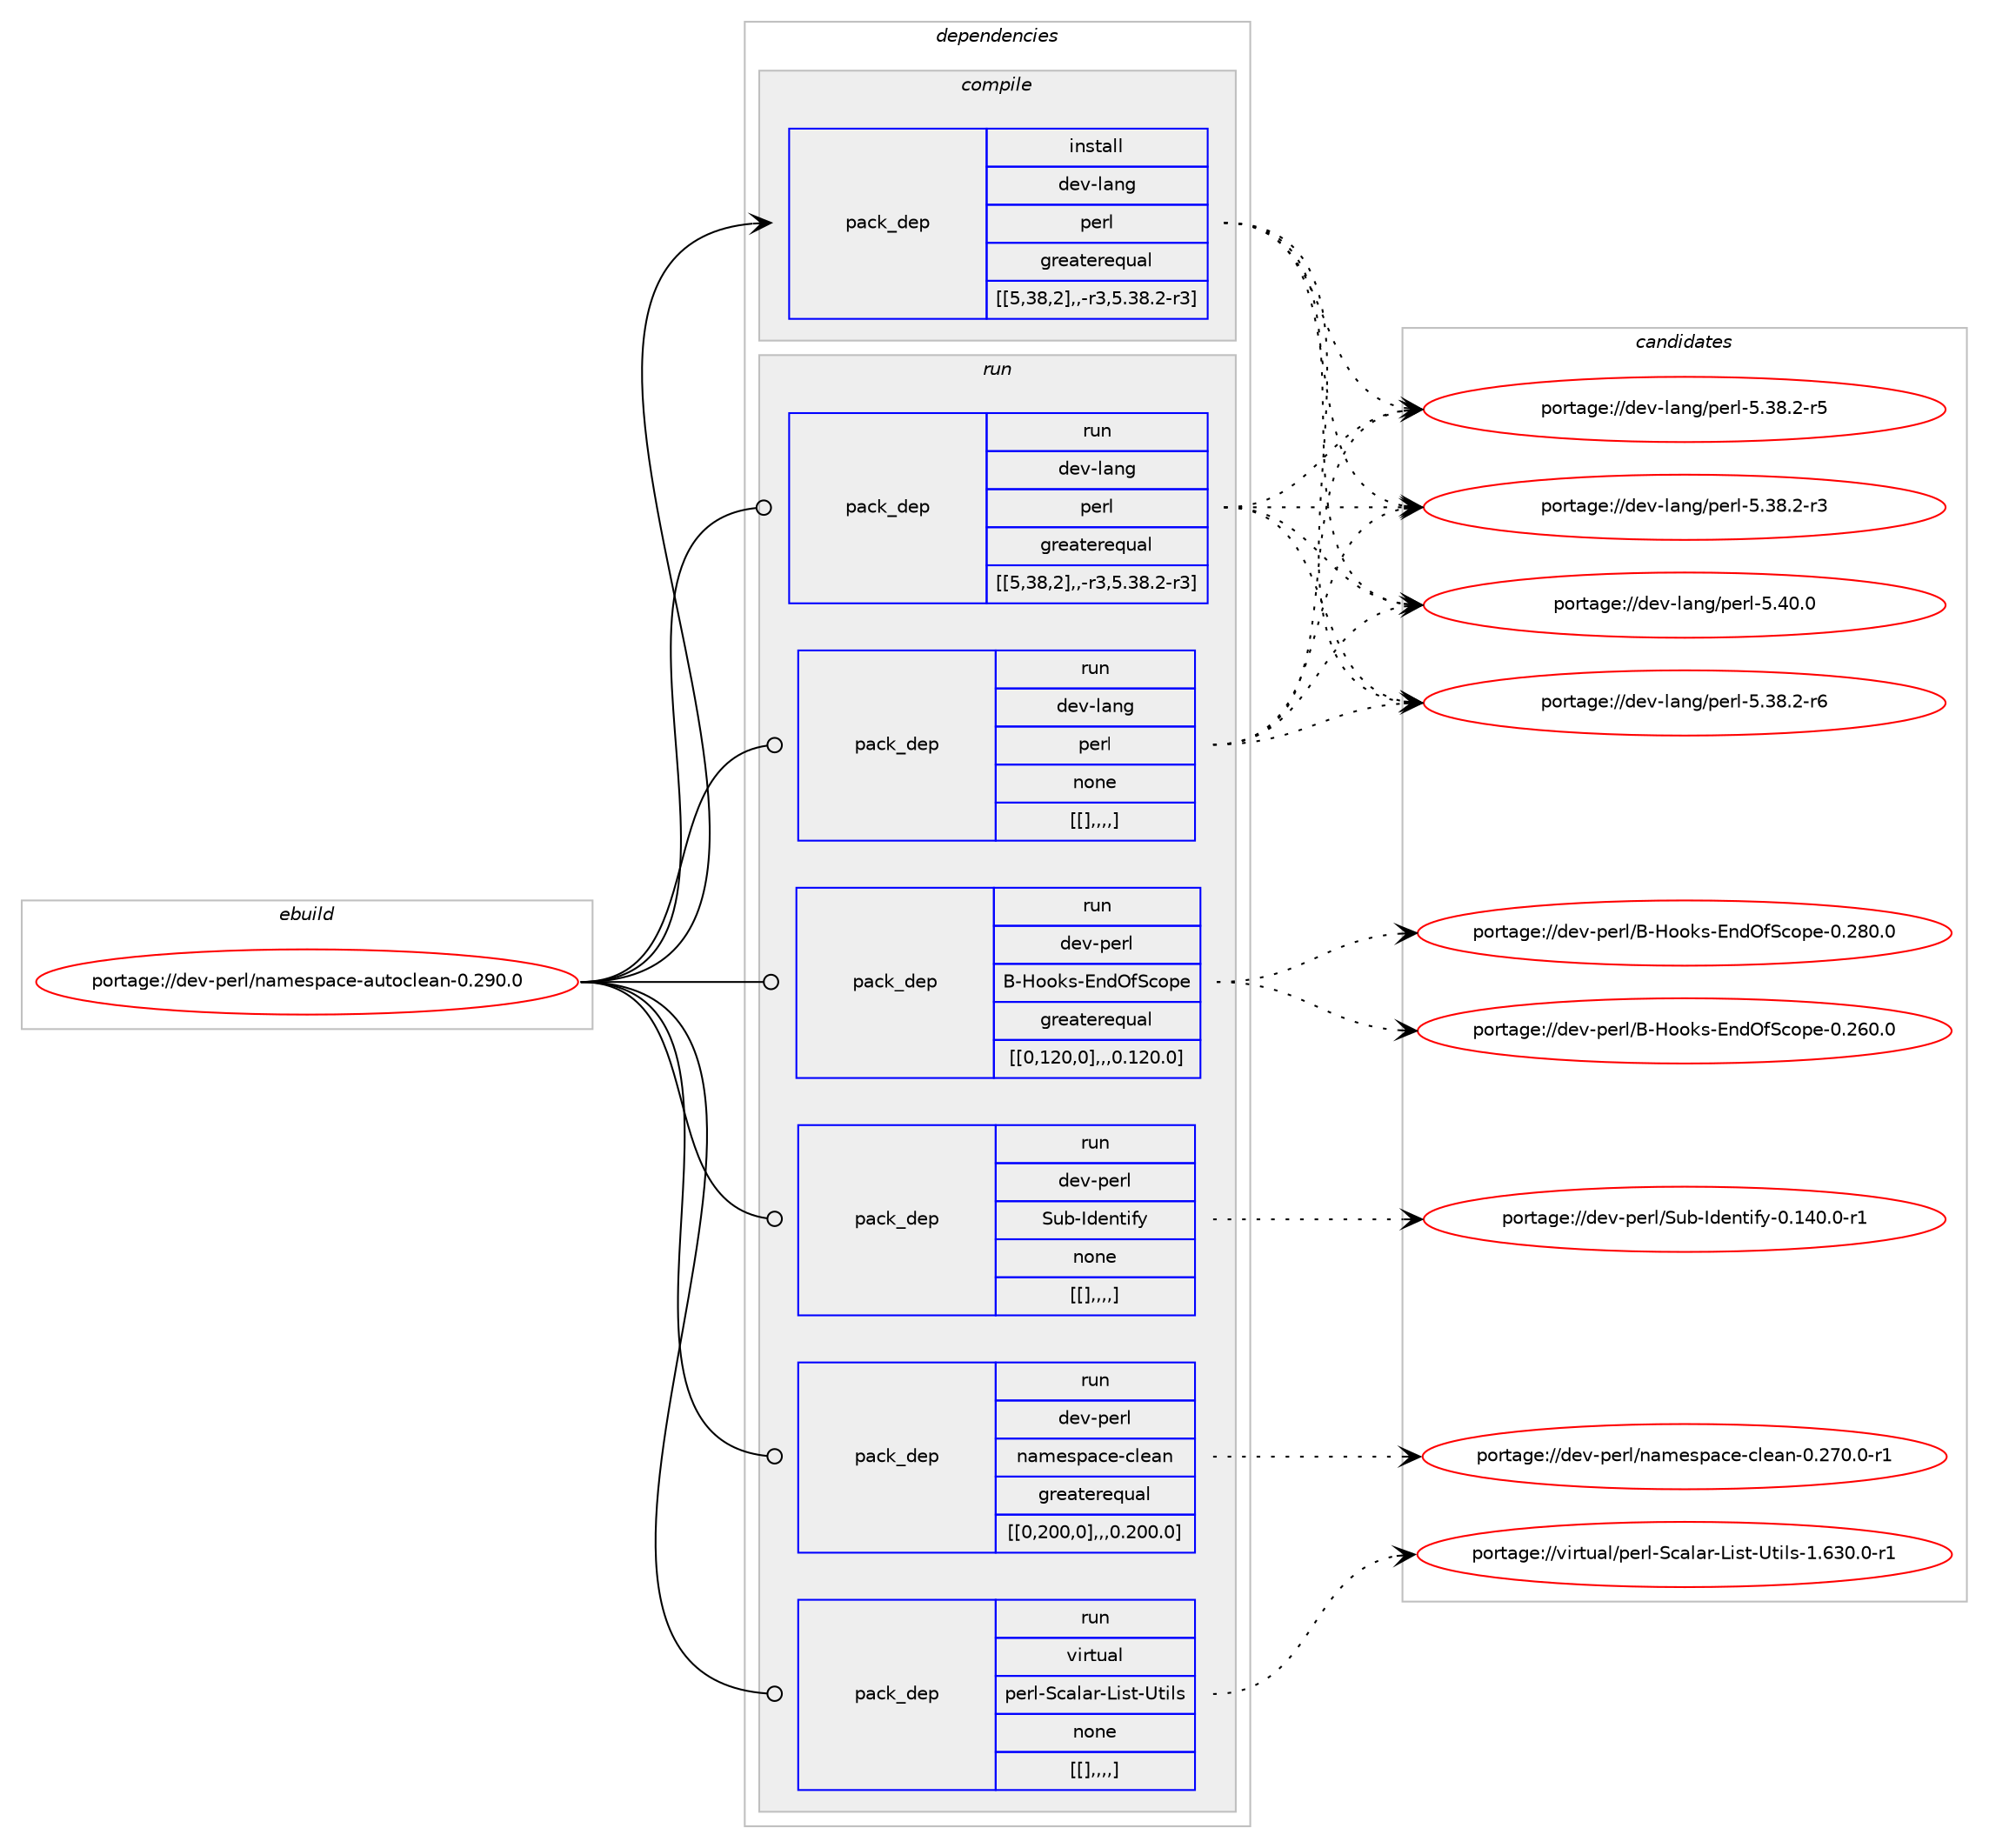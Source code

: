 digraph prolog {

# *************
# Graph options
# *************

newrank=true;
concentrate=true;
compound=true;
graph [rankdir=LR,fontname=Helvetica,fontsize=10,ranksep=1.5];#, ranksep=2.5, nodesep=0.2];
edge  [arrowhead=vee];
node  [fontname=Helvetica,fontsize=10];

# **********
# The ebuild
# **********

subgraph cluster_leftcol {
color=gray;
label=<<i>ebuild</i>>;
id [label="portage://dev-perl/namespace-autoclean-0.290.0", color=red, width=4, href="../dev-perl/namespace-autoclean-0.290.0.svg"];
}

# ****************
# The dependencies
# ****************

subgraph cluster_midcol {
color=gray;
label=<<i>dependencies</i>>;
subgraph cluster_compile {
fillcolor="#eeeeee";
style=filled;
label=<<i>compile</i>>;
subgraph pack108731 {
dependency140617 [label=<<TABLE BORDER="0" CELLBORDER="1" CELLSPACING="0" CELLPADDING="4" WIDTH="220"><TR><TD ROWSPAN="6" CELLPADDING="30">pack_dep</TD></TR><TR><TD WIDTH="110">install</TD></TR><TR><TD>dev-lang</TD></TR><TR><TD>perl</TD></TR><TR><TD>greaterequal</TD></TR><TR><TD>[[5,38,2],,-r3,5.38.2-r3]</TD></TR></TABLE>>, shape=none, color=blue];
}
id:e -> dependency140617:w [weight=20,style="solid",arrowhead="vee"];
}
subgraph cluster_compileandrun {
fillcolor="#eeeeee";
style=filled;
label=<<i>compile and run</i>>;
}
subgraph cluster_run {
fillcolor="#eeeeee";
style=filled;
label=<<i>run</i>>;
subgraph pack108732 {
dependency140618 [label=<<TABLE BORDER="0" CELLBORDER="1" CELLSPACING="0" CELLPADDING="4" WIDTH="220"><TR><TD ROWSPAN="6" CELLPADDING="30">pack_dep</TD></TR><TR><TD WIDTH="110">run</TD></TR><TR><TD>dev-lang</TD></TR><TR><TD>perl</TD></TR><TR><TD>greaterequal</TD></TR><TR><TD>[[5,38,2],,-r3,5.38.2-r3]</TD></TR></TABLE>>, shape=none, color=blue];
}
id:e -> dependency140618:w [weight=20,style="solid",arrowhead="odot"];
subgraph pack108733 {
dependency140619 [label=<<TABLE BORDER="0" CELLBORDER="1" CELLSPACING="0" CELLPADDING="4" WIDTH="220"><TR><TD ROWSPAN="6" CELLPADDING="30">pack_dep</TD></TR><TR><TD WIDTH="110">run</TD></TR><TR><TD>dev-lang</TD></TR><TR><TD>perl</TD></TR><TR><TD>none</TD></TR><TR><TD>[[],,,,]</TD></TR></TABLE>>, shape=none, color=blue];
}
id:e -> dependency140619:w [weight=20,style="solid",arrowhead="odot"];
subgraph pack108734 {
dependency140620 [label=<<TABLE BORDER="0" CELLBORDER="1" CELLSPACING="0" CELLPADDING="4" WIDTH="220"><TR><TD ROWSPAN="6" CELLPADDING="30">pack_dep</TD></TR><TR><TD WIDTH="110">run</TD></TR><TR><TD>dev-perl</TD></TR><TR><TD>B-Hooks-EndOfScope</TD></TR><TR><TD>greaterequal</TD></TR><TR><TD>[[0,120,0],,,0.120.0]</TD></TR></TABLE>>, shape=none, color=blue];
}
id:e -> dependency140620:w [weight=20,style="solid",arrowhead="odot"];
subgraph pack108735 {
dependency140621 [label=<<TABLE BORDER="0" CELLBORDER="1" CELLSPACING="0" CELLPADDING="4" WIDTH="220"><TR><TD ROWSPAN="6" CELLPADDING="30">pack_dep</TD></TR><TR><TD WIDTH="110">run</TD></TR><TR><TD>dev-perl</TD></TR><TR><TD>Sub-Identify</TD></TR><TR><TD>none</TD></TR><TR><TD>[[],,,,]</TD></TR></TABLE>>, shape=none, color=blue];
}
id:e -> dependency140621:w [weight=20,style="solid",arrowhead="odot"];
subgraph pack108736 {
dependency140622 [label=<<TABLE BORDER="0" CELLBORDER="1" CELLSPACING="0" CELLPADDING="4" WIDTH="220"><TR><TD ROWSPAN="6" CELLPADDING="30">pack_dep</TD></TR><TR><TD WIDTH="110">run</TD></TR><TR><TD>dev-perl</TD></TR><TR><TD>namespace-clean</TD></TR><TR><TD>greaterequal</TD></TR><TR><TD>[[0,200,0],,,0.200.0]</TD></TR></TABLE>>, shape=none, color=blue];
}
id:e -> dependency140622:w [weight=20,style="solid",arrowhead="odot"];
subgraph pack108737 {
dependency140623 [label=<<TABLE BORDER="0" CELLBORDER="1" CELLSPACING="0" CELLPADDING="4" WIDTH="220"><TR><TD ROWSPAN="6" CELLPADDING="30">pack_dep</TD></TR><TR><TD WIDTH="110">run</TD></TR><TR><TD>virtual</TD></TR><TR><TD>perl-Scalar-List-Utils</TD></TR><TR><TD>none</TD></TR><TR><TD>[[],,,,]</TD></TR></TABLE>>, shape=none, color=blue];
}
id:e -> dependency140623:w [weight=20,style="solid",arrowhead="odot"];
}
}

# **************
# The candidates
# **************

subgraph cluster_choices {
rank=same;
color=gray;
label=<<i>candidates</i>>;

subgraph choice108731 {
color=black;
nodesep=1;
choice10010111845108971101034711210111410845534652484648 [label="portage://dev-lang/perl-5.40.0", color=red, width=4,href="../dev-lang/perl-5.40.0.svg"];
choice100101118451089711010347112101114108455346515646504511454 [label="portage://dev-lang/perl-5.38.2-r6", color=red, width=4,href="../dev-lang/perl-5.38.2-r6.svg"];
choice100101118451089711010347112101114108455346515646504511453 [label="portage://dev-lang/perl-5.38.2-r5", color=red, width=4,href="../dev-lang/perl-5.38.2-r5.svg"];
choice100101118451089711010347112101114108455346515646504511451 [label="portage://dev-lang/perl-5.38.2-r3", color=red, width=4,href="../dev-lang/perl-5.38.2-r3.svg"];
dependency140617:e -> choice10010111845108971101034711210111410845534652484648:w [style=dotted,weight="100"];
dependency140617:e -> choice100101118451089711010347112101114108455346515646504511454:w [style=dotted,weight="100"];
dependency140617:e -> choice100101118451089711010347112101114108455346515646504511453:w [style=dotted,weight="100"];
dependency140617:e -> choice100101118451089711010347112101114108455346515646504511451:w [style=dotted,weight="100"];
}
subgraph choice108732 {
color=black;
nodesep=1;
choice10010111845108971101034711210111410845534652484648 [label="portage://dev-lang/perl-5.40.0", color=red, width=4,href="../dev-lang/perl-5.40.0.svg"];
choice100101118451089711010347112101114108455346515646504511454 [label="portage://dev-lang/perl-5.38.2-r6", color=red, width=4,href="../dev-lang/perl-5.38.2-r6.svg"];
choice100101118451089711010347112101114108455346515646504511453 [label="portage://dev-lang/perl-5.38.2-r5", color=red, width=4,href="../dev-lang/perl-5.38.2-r5.svg"];
choice100101118451089711010347112101114108455346515646504511451 [label="portage://dev-lang/perl-5.38.2-r3", color=red, width=4,href="../dev-lang/perl-5.38.2-r3.svg"];
dependency140618:e -> choice10010111845108971101034711210111410845534652484648:w [style=dotted,weight="100"];
dependency140618:e -> choice100101118451089711010347112101114108455346515646504511454:w [style=dotted,weight="100"];
dependency140618:e -> choice100101118451089711010347112101114108455346515646504511453:w [style=dotted,weight="100"];
dependency140618:e -> choice100101118451089711010347112101114108455346515646504511451:w [style=dotted,weight="100"];
}
subgraph choice108733 {
color=black;
nodesep=1;
choice10010111845108971101034711210111410845534652484648 [label="portage://dev-lang/perl-5.40.0", color=red, width=4,href="../dev-lang/perl-5.40.0.svg"];
choice100101118451089711010347112101114108455346515646504511454 [label="portage://dev-lang/perl-5.38.2-r6", color=red, width=4,href="../dev-lang/perl-5.38.2-r6.svg"];
choice100101118451089711010347112101114108455346515646504511453 [label="portage://dev-lang/perl-5.38.2-r5", color=red, width=4,href="../dev-lang/perl-5.38.2-r5.svg"];
choice100101118451089711010347112101114108455346515646504511451 [label="portage://dev-lang/perl-5.38.2-r3", color=red, width=4,href="../dev-lang/perl-5.38.2-r3.svg"];
dependency140619:e -> choice10010111845108971101034711210111410845534652484648:w [style=dotted,weight="100"];
dependency140619:e -> choice100101118451089711010347112101114108455346515646504511454:w [style=dotted,weight="100"];
dependency140619:e -> choice100101118451089711010347112101114108455346515646504511453:w [style=dotted,weight="100"];
dependency140619:e -> choice100101118451089711010347112101114108455346515646504511451:w [style=dotted,weight="100"];
}
subgraph choice108734 {
color=black;
nodesep=1;
choice100101118451121011141084766457211111110711545691101007910283991111121014548465056484648 [label="portage://dev-perl/B-Hooks-EndOfScope-0.280.0", color=red, width=4,href="../dev-perl/B-Hooks-EndOfScope-0.280.0.svg"];
choice100101118451121011141084766457211111110711545691101007910283991111121014548465054484648 [label="portage://dev-perl/B-Hooks-EndOfScope-0.260.0", color=red, width=4,href="../dev-perl/B-Hooks-EndOfScope-0.260.0.svg"];
dependency140620:e -> choice100101118451121011141084766457211111110711545691101007910283991111121014548465056484648:w [style=dotted,weight="100"];
dependency140620:e -> choice100101118451121011141084766457211111110711545691101007910283991111121014548465054484648:w [style=dotted,weight="100"];
}
subgraph choice108735 {
color=black;
nodesep=1;
choice10010111845112101114108478311798457310010111011610510212145484649524846484511449 [label="portage://dev-perl/Sub-Identify-0.140.0-r1", color=red, width=4,href="../dev-perl/Sub-Identify-0.140.0-r1.svg"];
dependency140621:e -> choice10010111845112101114108478311798457310010111011610510212145484649524846484511449:w [style=dotted,weight="100"];
}
subgraph choice108736 {
color=black;
nodesep=1;
choice100101118451121011141084711097109101115112979910145991081019711045484650554846484511449 [label="portage://dev-perl/namespace-clean-0.270.0-r1", color=red, width=4,href="../dev-perl/namespace-clean-0.270.0-r1.svg"];
dependency140622:e -> choice100101118451121011141084711097109101115112979910145991081019711045484650554846484511449:w [style=dotted,weight="100"];
}
subgraph choice108737 {
color=black;
nodesep=1;
choice118105114116117971084711210111410845839997108971144576105115116458511610510811545494654514846484511449 [label="portage://virtual/perl-Scalar-List-Utils-1.630.0-r1", color=red, width=4,href="../virtual/perl-Scalar-List-Utils-1.630.0-r1.svg"];
dependency140623:e -> choice118105114116117971084711210111410845839997108971144576105115116458511610510811545494654514846484511449:w [style=dotted,weight="100"];
}
}

}
